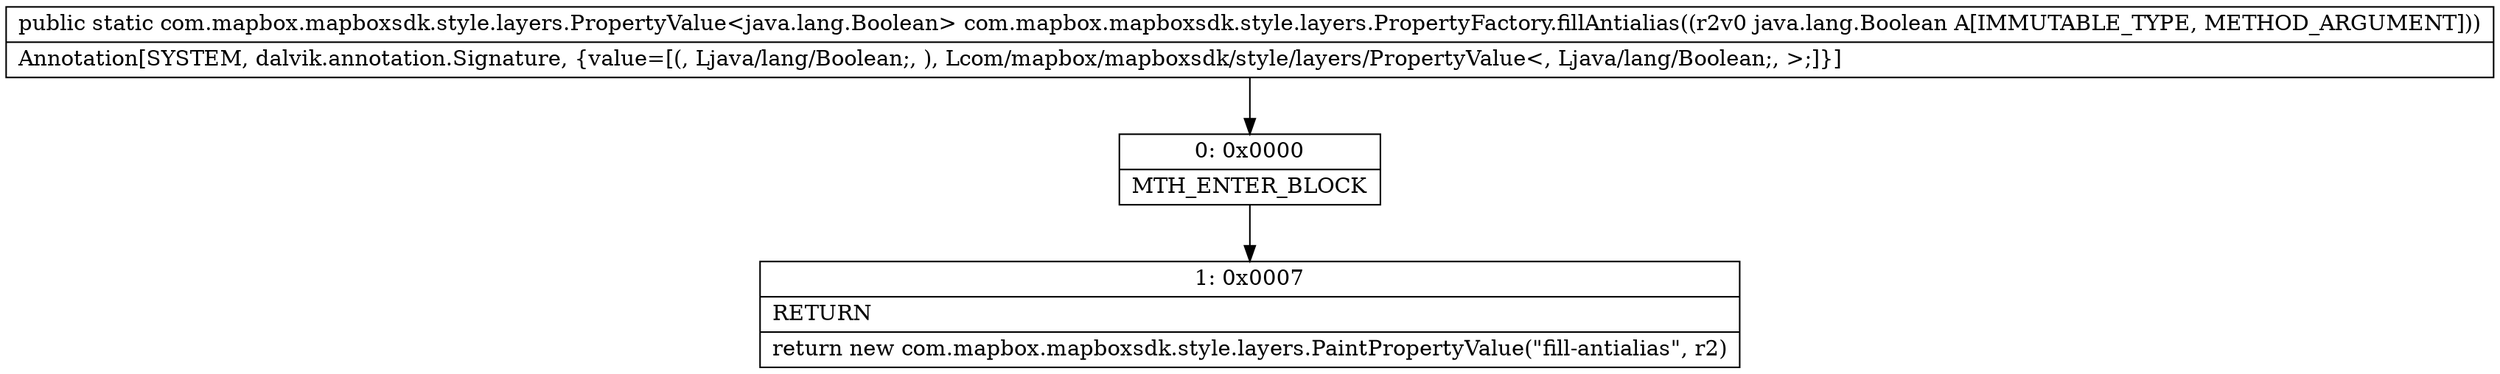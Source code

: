 digraph "CFG forcom.mapbox.mapboxsdk.style.layers.PropertyFactory.fillAntialias(Ljava\/lang\/Boolean;)Lcom\/mapbox\/mapboxsdk\/style\/layers\/PropertyValue;" {
Node_0 [shape=record,label="{0\:\ 0x0000|MTH_ENTER_BLOCK\l}"];
Node_1 [shape=record,label="{1\:\ 0x0007|RETURN\l|return new com.mapbox.mapboxsdk.style.layers.PaintPropertyValue(\"fill\-antialias\", r2)\l}"];
MethodNode[shape=record,label="{public static com.mapbox.mapboxsdk.style.layers.PropertyValue\<java.lang.Boolean\> com.mapbox.mapboxsdk.style.layers.PropertyFactory.fillAntialias((r2v0 java.lang.Boolean A[IMMUTABLE_TYPE, METHOD_ARGUMENT]))  | Annotation[SYSTEM, dalvik.annotation.Signature, \{value=[(, Ljava\/lang\/Boolean;, ), Lcom\/mapbox\/mapboxsdk\/style\/layers\/PropertyValue\<, Ljava\/lang\/Boolean;, \>;]\}]\l}"];
MethodNode -> Node_0;
Node_0 -> Node_1;
}

